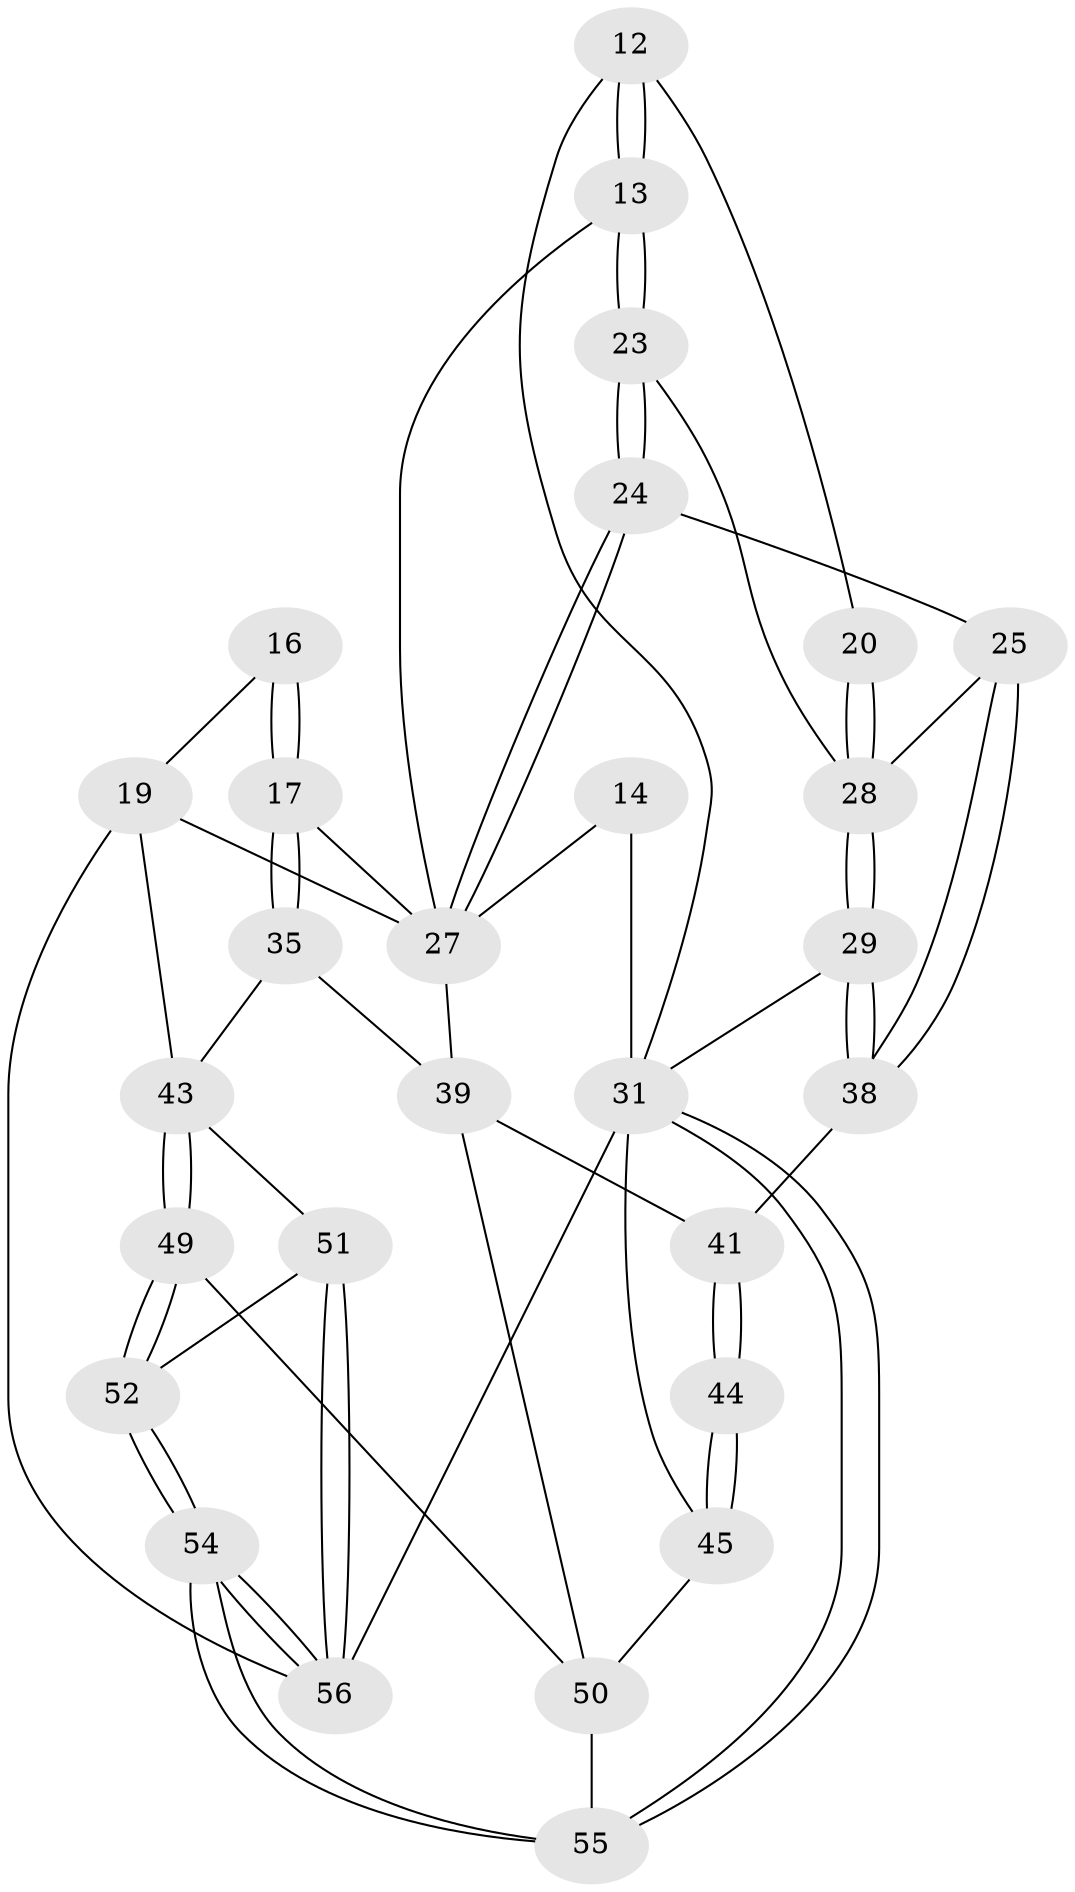 // original degree distribution, {3: 0.05357142857142857, 4: 0.26785714285714285, 5: 0.4107142857142857, 6: 0.26785714285714285}
// Generated by graph-tools (version 1.1) at 2025/00/03/09/25 05:00:12]
// undirected, 28 vertices, 65 edges
graph export_dot {
graph [start="1"]
  node [color=gray90,style=filled];
  12 [pos="+0.23318003810475152+0.13821894183753752",super="+11"];
  13 [pos="+0.3719769931755108+0.19042892456678046"];
  14 [pos="+1+0",super="+9"];
  16 [pos="+0.8290087834935245+0.27190472273171484"];
  17 [pos="+0.6537282607618256+0.3841417083407623",super="+5+2"];
  19 [pos="+1+0.3890789140986567",super="+18"];
  20 [pos="+0+0"];
  23 [pos="+0.2677773715044723+0.3662719071929374",super="+22"];
  24 [pos="+0.26344426195493453+0.419720256112873"];
  25 [pos="+0.1050854608921021+0.4579396593191754"];
  27 [pos="+0.29925419496340644+0.47139974830072956",super="+6+8+15"];
  28 [pos="+0+0.4781213493322333",super="+26+21"];
  29 [pos="+0+0.5321881899292469"];
  31 [pos="+1+1",super="+30+10"];
  35 [pos="+0.6670182342624483+0.4725523513173751"];
  38 [pos="+0.012757780920925051+0.5377633756925384"];
  39 [pos="+0.2885646874758454+0.5822994319230453",super="+37"];
  41 [pos="+0.05458257340291151+0.5831722044923076",super="+40"];
  43 [pos="+0.7617233129729968+0.5901642157708248",super="+34"];
  44 [pos="+0.1225155935106575+0.8692529553332353"];
  45 [pos="+0.1447546323458777+1"];
  49 [pos="+0.650427642043448+0.788886424578974"];
  50 [pos="+0.6170099342316749+0.7960792900511966",super="+48+47"];
  51 [pos="+0.8339754198634134+0.8430764072916359",super="+42"];
  52 [pos="+0.6876463702139934+0.8248974464454631"];
  54 [pos="+0.7414195234586922+1"];
  55 [pos="+0.7396559974773853+1",super="+53"];
  56 [pos="+0.8566386044354312+0.8814163746755196",super="+32+33"];
  12 -- 13;
  12 -- 13;
  12 -- 20;
  12 -- 31;
  13 -- 23;
  13 -- 23;
  13 -- 27;
  14 -- 31 [weight=3];
  14 -- 27;
  16 -- 17 [weight=2];
  16 -- 17;
  16 -- 19;
  17 -- 35;
  17 -- 35;
  17 -- 27 [weight=2];
  19 -- 27;
  19 -- 56;
  19 -- 43;
  20 -- 28 [weight=2];
  20 -- 28;
  23 -- 24;
  23 -- 24;
  23 -- 28;
  24 -- 25;
  24 -- 27;
  24 -- 27;
  25 -- 38;
  25 -- 38;
  25 -- 28;
  27 -- 39;
  28 -- 29;
  28 -- 29;
  29 -- 38;
  29 -- 38;
  29 -- 31;
  31 -- 55;
  31 -- 55;
  31 -- 45;
  31 -- 56;
  35 -- 39;
  35 -- 43;
  38 -- 41;
  39 -- 41;
  39 -- 50 [weight=2];
  41 -- 44 [weight=2];
  41 -- 44;
  43 -- 49;
  43 -- 49;
  43 -- 51;
  44 -- 45;
  44 -- 45;
  45 -- 50;
  49 -- 50;
  49 -- 52;
  49 -- 52;
  50 -- 55 [weight=2];
  51 -- 52;
  51 -- 56 [weight=2];
  51 -- 56;
  52 -- 54;
  52 -- 54;
  54 -- 55;
  54 -- 55;
  54 -- 56;
  54 -- 56;
}
